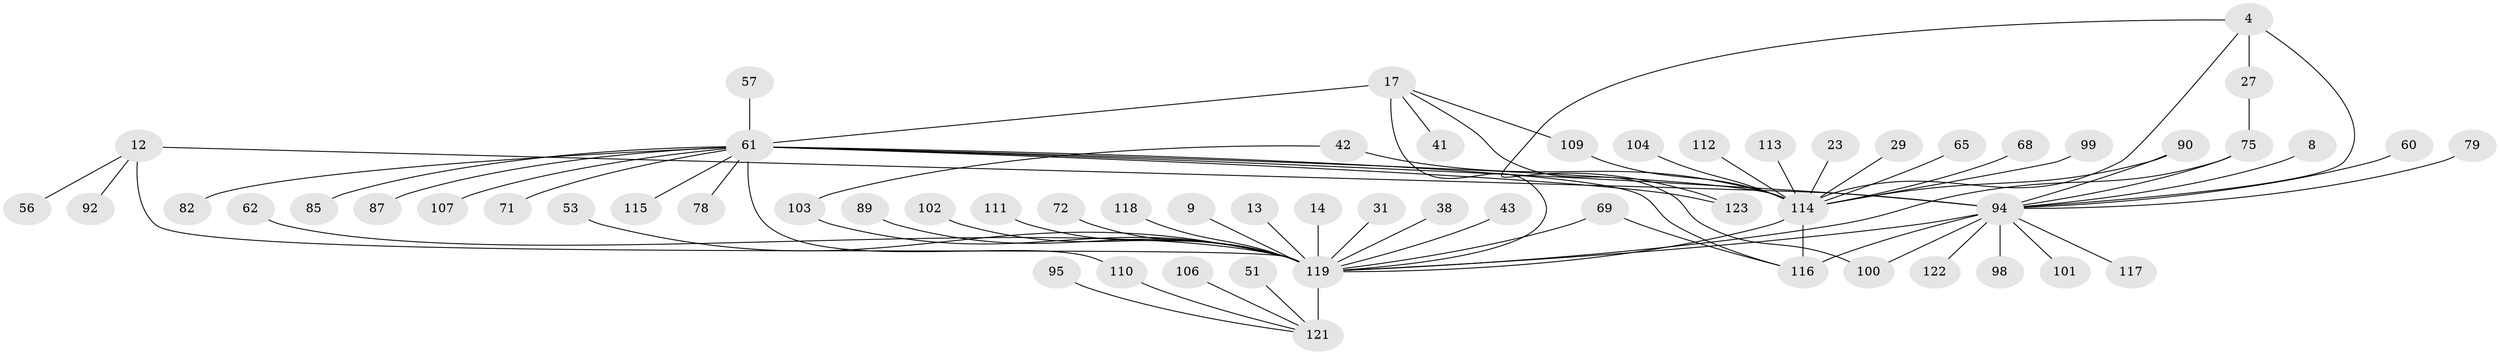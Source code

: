 // original degree distribution, {9: 0.024390243902439025, 17: 0.008130081300813009, 2: 0.22764227642276422, 7: 0.016260162601626018, 24: 0.008130081300813009, 10: 0.008130081300813009, 1: 0.4796747967479675, 12: 0.008130081300813009, 5: 0.032520325203252036, 4: 0.04065040650406504, 6: 0.024390243902439025, 3: 0.12195121951219512}
// Generated by graph-tools (version 1.1) at 2025/47/03/09/25 04:47:10]
// undirected, 61 vertices, 75 edges
graph export_dot {
graph [start="1"]
  node [color=gray90,style=filled];
  4;
  8;
  9;
  12;
  13;
  14;
  17 [super="+16+3"];
  23;
  27;
  29;
  31;
  38;
  41;
  42;
  43;
  51;
  53;
  56;
  57;
  60;
  61 [super="+39+46+19+25+32+52"];
  62 [super="+35"];
  65 [super="+34"];
  68;
  69 [super="+59"];
  71;
  72;
  75 [super="+15+64"];
  78;
  79;
  82;
  85;
  87 [super="+50"];
  89 [super="+40"];
  90;
  92;
  94 [super="+70+83"];
  95;
  98;
  99;
  100;
  101;
  102;
  103 [super="+96"];
  104;
  106;
  107;
  109 [super="+77"];
  110 [super="+26+54+88"];
  111;
  112;
  113;
  114 [super="+105+11"];
  115 [super="+49"];
  116 [super="+81+108"];
  117;
  118;
  119 [super="+80+5"];
  121 [super="+97+120"];
  122;
  123;
  4 -- 27;
  4 -- 123;
  4 -- 114;
  4 -- 94 [weight=2];
  8 -- 94;
  9 -- 119;
  12 -- 56;
  12 -- 92;
  12 -- 119;
  12 -- 94 [weight=2];
  13 -- 119;
  14 -- 119;
  17 -- 41;
  17 -- 100;
  17 -- 61 [weight=2];
  17 -- 119 [weight=2];
  17 -- 109;
  23 -- 114;
  27 -- 75;
  29 -- 114;
  31 -- 119;
  38 -- 119;
  42 -- 103;
  42 -- 114 [weight=2];
  43 -- 119;
  51 -- 121;
  53 -- 119;
  57 -- 61;
  60 -- 94;
  61 -- 71;
  61 -- 107;
  61 -- 110;
  61 -- 78;
  61 -- 82;
  61 -- 123;
  61 -- 85;
  61 -- 116;
  61 -- 115;
  61 -- 87;
  61 -- 114 [weight=2];
  61 -- 94;
  62 -- 119;
  65 -- 114;
  68 -- 114;
  69 -- 116;
  69 -- 119;
  72 -- 119;
  75 -- 119 [weight=2];
  75 -- 94;
  79 -- 94;
  89 -- 119 [weight=3];
  90 -- 114;
  90 -- 94;
  94 -- 119 [weight=2];
  94 -- 98;
  94 -- 100;
  94 -- 101;
  94 -- 116 [weight=2];
  94 -- 117;
  94 -- 122;
  95 -- 121;
  99 -- 114;
  102 -- 119;
  103 -- 119;
  104 -- 114;
  106 -- 121;
  109 -- 114;
  110 -- 121;
  111 -- 119;
  112 -- 114;
  113 -- 114;
  114 -- 119 [weight=4];
  114 -- 116 [weight=4];
  118 -- 119;
  119 -- 121 [weight=5];
}
